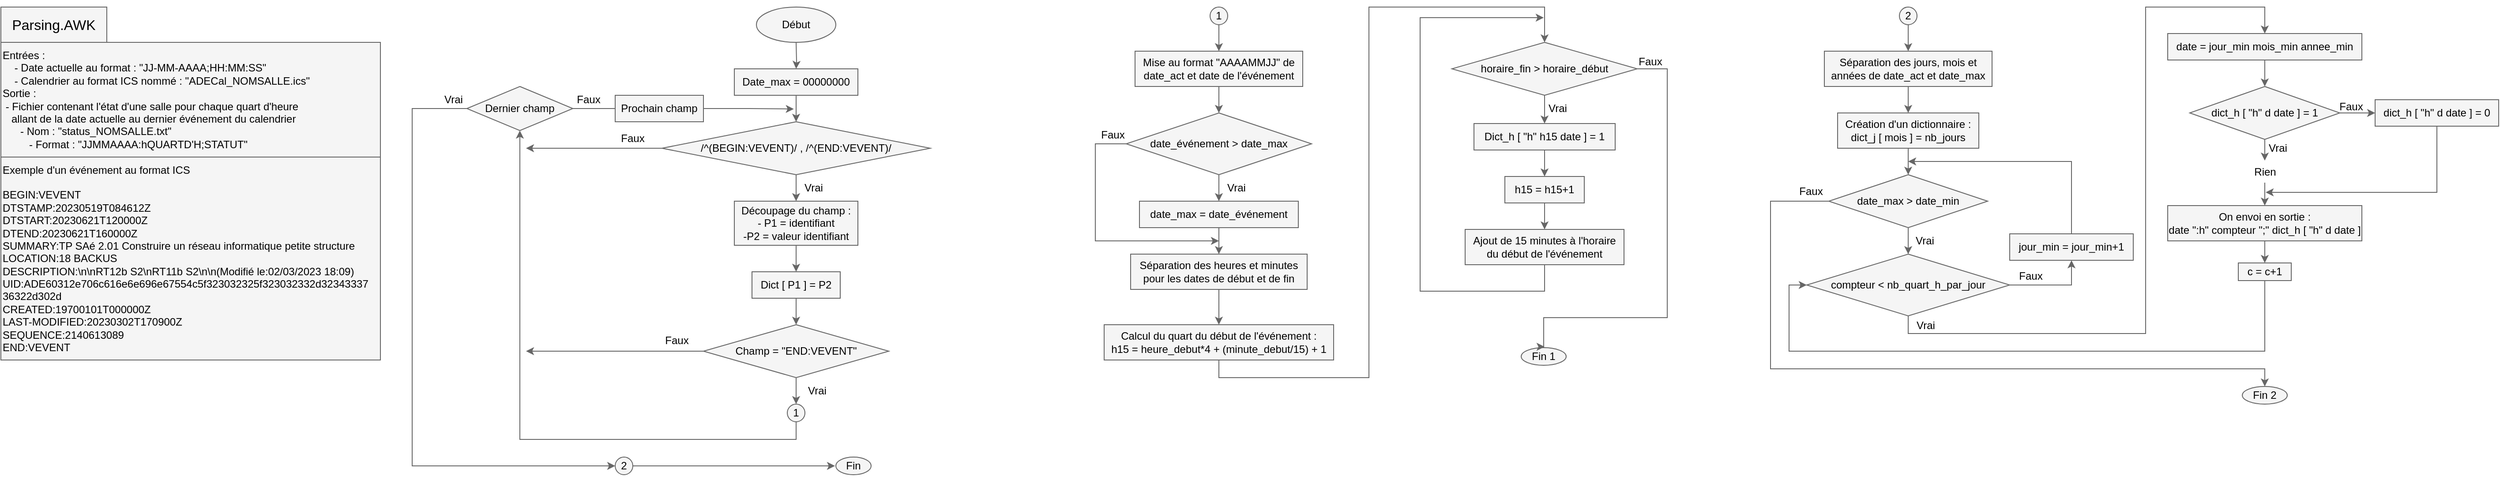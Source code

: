 <mxfile version="21.3.5" type="google">
  <diagram name="Page-1" id="NKjqXHm-9Ll7L9j3fdrg">
    <mxGraphModel grid="1" page="0" gridSize="10" guides="1" tooltips="1" connect="1" arrows="1" fold="1" pageScale="1" pageWidth="827" pageHeight="1169" math="0" shadow="0">
      <root>
        <mxCell id="0" />
        <mxCell id="1" parent="0" />
        <mxCell id="xphGI2C5yfOv31pawg05-82" style="edgeStyle=orthogonalEdgeStyle;rounded=0;orthogonalLoop=1;jettySize=auto;html=1;exitX=0.5;exitY=1;exitDx=0;exitDy=0;entryX=0.5;entryY=0;entryDx=0;entryDy=0;fillColor=#f5f5f5;strokeColor=#666666;fontColor=#000000;labelBackgroundColor=none;" edge="1" parent="1" source="xphGI2C5yfOv31pawg05-80" target="xphGI2C5yfOv31pawg05-81">
          <mxGeometry relative="1" as="geometry" />
        </mxCell>
        <mxCell id="xphGI2C5yfOv31pawg05-80" value="" style="ellipse;whiteSpace=wrap;html=1;aspect=fixed;fillColor=#f5f5f5;fontColor=#000000;strokeColor=#666666;labelBackgroundColor=none;" vertex="1" parent="1">
          <mxGeometry x="1031" y="-840" width="20" height="20" as="geometry" />
        </mxCell>
        <mxCell id="xphGI2C5yfOv31pawg05-77" value="" style="ellipse;whiteSpace=wrap;html=1;fillColor=#f5f5f5;fontColor=#000000;strokeColor=#666666;labelBackgroundColor=none;" vertex="1" parent="1">
          <mxGeometry x="602.5" y="-454" width="51" height="20" as="geometry" />
        </mxCell>
        <mxCell id="5yhCpSwtwFSlDX94UN1I-1" value="Parsing.AWK" style="rounded=0;whiteSpace=wrap;html=1;fontSize=16;fillColor=#f5f5f5;fontColor=#000000;strokeColor=#666666;labelBackgroundColor=none;" vertex="1" parent="1">
          <mxGeometry x="-1120" y="-840" width="120" height="40" as="geometry" />
        </mxCell>
        <mxCell id="xphGI2C5yfOv31pawg05-1" value="Entrées :&lt;br&gt;&lt;span style=&quot;&quot;&gt;&lt;span style=&quot;white-space: pre;&quot;&gt;&amp;nbsp;&amp;nbsp;&amp;nbsp;&amp;nbsp;&lt;/span&gt;&lt;/span&gt;- Date actuelle au format : &quot;JJ-MM-AAAA;HH:MM:SS&quot;&lt;br&gt;&lt;span style=&quot;&quot;&gt;&lt;span style=&quot;white-space: pre;&quot;&gt;&amp;nbsp;&amp;nbsp;&amp;nbsp;&amp;nbsp;&lt;/span&gt;&lt;/span&gt;- Calendrier au format ICS nommé : &quot;ADECal_NOMSALLE.ics&quot;&lt;br&gt;Sortie :&lt;br&gt;&lt;span style=&quot;white-space: pre;&quot;&gt; &lt;/span&gt;- Fichier contenant l&#39;état d&#39;une salle pour chaque quart d&#39;heure &lt;br&gt;&lt;span style=&quot;white-space: pre;&quot;&gt; &amp;nbsp;&lt;/span&gt;&amp;nbsp;allant de la date actuelle au dernier événement du calendrier&lt;br&gt;&lt;span style=&quot;&quot;&gt;&lt;span style=&quot;white-space: pre;&quot;&gt;&amp;nbsp;&amp;nbsp;&amp;nbsp;&amp;nbsp;&lt;span style=&quot;white-space: pre;&quot;&gt; &lt;span style=&quot;white-space: pre;&quot;&gt; &lt;/span&gt;&lt;/span&gt;- &lt;/span&gt;&lt;/span&gt;Nom : &quot;status_NOMSALLE.txt&quot;&lt;br&gt;&lt;span style=&quot;&quot;&gt;&lt;span style=&quot;white-space: pre;&quot;&gt;&amp;nbsp;&amp;nbsp;&amp;nbsp;&amp;nbsp;&lt;/span&gt;&lt;/span&gt;&lt;span style=&quot;&quot;&gt;&lt;span style=&quot;white-space: pre;&quot;&gt;&amp;nbsp;&amp;nbsp;&amp;nbsp;&amp;nbsp;&lt;span style=&quot;white-space: pre;&quot;&gt; &lt;/span&gt;&lt;/span&gt;&lt;/span&gt;-&amp;nbsp;Format : &quot;JJMMAAAA:hQUARTD&#39;H;STATUT&quot;" style="rounded=0;whiteSpace=wrap;html=1;align=left;fillColor=#f5f5f5;fontColor=#000000;strokeColor=#666666;labelBackgroundColor=none;" vertex="1" parent="1">
          <mxGeometry x="-1120" y="-800" width="430" height="130" as="geometry" />
        </mxCell>
        <mxCell id="xphGI2C5yfOv31pawg05-27" style="edgeStyle=orthogonalEdgeStyle;rounded=0;orthogonalLoop=1;jettySize=auto;html=1;exitX=0.5;exitY=1;exitDx=0;exitDy=0;fillColor=#f5f5f5;strokeColor=#666666;fontColor=#000000;labelBackgroundColor=none;" edge="1" parent="1" target="xphGI2C5yfOv31pawg05-4">
          <mxGeometry relative="1" as="geometry">
            <mxPoint x="-219" y="-800" as="sourcePoint" />
          </mxGeometry>
        </mxCell>
        <mxCell id="xphGI2C5yfOv31pawg05-2" value="Début" style="ellipse;whiteSpace=wrap;html=1;fillColor=#f5f5f5;fontColor=#000000;strokeColor=#666666;labelBackgroundColor=none;" vertex="1" parent="1">
          <mxGeometry x="-264" y="-840" width="90" height="40" as="geometry" />
        </mxCell>
        <mxCell id="xphGI2C5yfOv31pawg05-3" value="&lt;div&gt;Exemple d&#39;un événement au format ICS&lt;/div&gt;&lt;div&gt;&lt;br&gt;&lt;/div&gt;&lt;div&gt;BEGIN:VEVENT&lt;/div&gt;&lt;div&gt;DTSTAMP:20230519T084612Z&lt;/div&gt;&lt;div&gt;DTSTART:20230621T120000Z&lt;/div&gt;&lt;div&gt;DTEND:20230621T160000Z&lt;/div&gt;&lt;div&gt;SUMMARY:TP SAé 2.01 Construire un réseau informatique petite structure&lt;/div&gt;&lt;div&gt;LOCATION:18 BACKUS&lt;/div&gt;&lt;div&gt;DESCRIPTION:\n\nRT12b S2\nRT11b S2\n\n(Modifié le:02/03/2023 18:09)&lt;/div&gt;&lt;div&gt;UID:ADE60312e706c616e6e696e67554c5f323032325f323032332d32343337&lt;/div&gt;&lt;div&gt;36322d302d&lt;/div&gt;&lt;div&gt;CREATED:19700101T000000Z&lt;/div&gt;&lt;div&gt;LAST-MODIFIED:20230302T170900Z&lt;/div&gt;&lt;div&gt;SEQUENCE:2140613089&lt;/div&gt;&lt;div&gt;END:VEVENT&lt;/div&gt;" style="rounded=0;whiteSpace=wrap;html=1;align=left;fillColor=#f5f5f5;fontColor=#000000;strokeColor=#666666;labelBackgroundColor=none;" vertex="1" parent="1">
          <mxGeometry x="-1120" y="-670" width="430" height="230" as="geometry" />
        </mxCell>
        <mxCell id="xphGI2C5yfOv31pawg05-10" style="edgeStyle=orthogonalEdgeStyle;rounded=0;orthogonalLoop=1;jettySize=auto;html=1;exitX=0.5;exitY=1;exitDx=0;exitDy=0;entryX=0.5;entryY=0;entryDx=0;entryDy=0;fillColor=#f5f5f5;strokeColor=#666666;fontColor=#000000;labelBackgroundColor=none;" edge="1" parent="1" source="xphGI2C5yfOv31pawg05-4" target="xphGI2C5yfOv31pawg05-6">
          <mxGeometry relative="1" as="geometry" />
        </mxCell>
        <mxCell id="xphGI2C5yfOv31pawg05-4" value="Date_max = 00000000" style="rounded=0;whiteSpace=wrap;html=1;fillColor=#f5f5f5;fontColor=#000000;strokeColor=#666666;labelBackgroundColor=none;" vertex="1" parent="1">
          <mxGeometry x="-289" y="-770" width="140" height="30" as="geometry" />
        </mxCell>
        <mxCell id="xphGI2C5yfOv31pawg05-9" style="edgeStyle=orthogonalEdgeStyle;rounded=0;orthogonalLoop=1;jettySize=auto;html=1;exitX=0.5;exitY=1;exitDx=0;exitDy=0;entryX=0.5;entryY=0;entryDx=0;entryDy=0;fillColor=#f5f5f5;strokeColor=#666666;fontColor=#000000;labelBackgroundColor=none;" edge="1" parent="1" source="xphGI2C5yfOv31pawg05-6" target="xphGI2C5yfOv31pawg05-7">
          <mxGeometry relative="1" as="geometry" />
        </mxCell>
        <mxCell id="xphGI2C5yfOv31pawg05-17" style="edgeStyle=orthogonalEdgeStyle;rounded=0;orthogonalLoop=1;jettySize=auto;html=1;exitX=0;exitY=0.5;exitDx=0;exitDy=0;fillColor=#f5f5f5;strokeColor=#666666;fontColor=#000000;labelBackgroundColor=none;" edge="1" parent="1" source="xphGI2C5yfOv31pawg05-6">
          <mxGeometry relative="1" as="geometry">
            <mxPoint x="-525" y="-680" as="targetPoint" />
          </mxGeometry>
        </mxCell>
        <mxCell id="xphGI2C5yfOv31pawg05-6" value="/^(BEGIN:VEVENT)/ , /^(END:VEVENT)/" style="rhombus;whiteSpace=wrap;html=1;fillColor=#f5f5f5;fontColor=#000000;strokeColor=#666666;labelBackgroundColor=none;" vertex="1" parent="1">
          <mxGeometry x="-371" y="-710" width="304" height="60" as="geometry" />
        </mxCell>
        <mxCell id="xphGI2C5yfOv31pawg05-20" style="edgeStyle=orthogonalEdgeStyle;rounded=0;orthogonalLoop=1;jettySize=auto;html=1;exitX=0.5;exitY=1;exitDx=0;exitDy=0;entryX=0.5;entryY=0;entryDx=0;entryDy=0;fillColor=#f5f5f5;strokeColor=#666666;fontColor=#000000;labelBackgroundColor=none;" edge="1" parent="1" source="xphGI2C5yfOv31pawg05-7" target="xphGI2C5yfOv31pawg05-19">
          <mxGeometry relative="1" as="geometry" />
        </mxCell>
        <mxCell id="xphGI2C5yfOv31pawg05-7" value="Découpage du champ :&lt;br&gt;- P1 = identifiant&lt;br&gt;-P2 = valeur identifiant" style="rounded=0;whiteSpace=wrap;html=1;fillColor=#f5f5f5;fontColor=#000000;strokeColor=#666666;labelBackgroundColor=none;" vertex="1" parent="1">
          <mxGeometry x="-289" y="-620" width="140" height="50" as="geometry" />
        </mxCell>
        <mxCell id="xphGI2C5yfOv31pawg05-38" style="edgeStyle=orthogonalEdgeStyle;rounded=0;orthogonalLoop=1;jettySize=auto;html=1;exitX=0.5;exitY=1;exitDx=0;exitDy=0;entryX=0.5;entryY=0;entryDx=0;entryDy=0;fillColor=#f5f5f5;strokeColor=#666666;fontColor=#000000;labelBackgroundColor=none;" edge="1" parent="1" source="xphGI2C5yfOv31pawg05-8" target="xphGI2C5yfOv31pawg05-36">
          <mxGeometry relative="1" as="geometry" />
        </mxCell>
        <mxCell id="xphGI2C5yfOv31pawg05-44" style="edgeStyle=orthogonalEdgeStyle;rounded=0;orthogonalLoop=1;jettySize=auto;html=1;exitX=0;exitY=0.5;exitDx=0;exitDy=0;fillColor=#f5f5f5;strokeColor=#666666;fontColor=#000000;labelBackgroundColor=none;" edge="1" parent="1" source="xphGI2C5yfOv31pawg05-8">
          <mxGeometry relative="1" as="geometry">
            <mxPoint x="-525" y="-450" as="targetPoint" />
          </mxGeometry>
        </mxCell>
        <mxCell id="xphGI2C5yfOv31pawg05-8" value="Champ = &quot;END:VEVENT&quot;" style="rhombus;whiteSpace=wrap;html=1;fillColor=#f5f5f5;fontColor=#000000;strokeColor=#666666;labelBackgroundColor=none;" vertex="1" parent="1">
          <mxGeometry x="-324" y="-480" width="210" height="60" as="geometry" />
        </mxCell>
        <mxCell id="xphGI2C5yfOv31pawg05-13" style="edgeStyle=orthogonalEdgeStyle;rounded=0;orthogonalLoop=1;jettySize=auto;html=1;exitX=1;exitY=0.5;exitDx=0;exitDy=0;fillColor=#f5f5f5;strokeColor=#666666;fontColor=#000000;labelBackgroundColor=none;" edge="1" parent="1" source="xphGI2C5yfOv31pawg05-12">
          <mxGeometry relative="1" as="geometry">
            <mxPoint x="-221.647" y="-724.471" as="targetPoint" />
            <Array as="points">
              <mxPoint x="-273" y="-725" />
            </Array>
          </mxGeometry>
        </mxCell>
        <mxCell id="xphGI2C5yfOv31pawg05-12" value="Prochain champ" style="rounded=0;whiteSpace=wrap;html=1;fillColor=#f5f5f5;fontColor=#000000;strokeColor=#666666;labelBackgroundColor=none;" vertex="1" parent="1">
          <mxGeometry x="-424" y="-740" width="100" height="30" as="geometry" />
        </mxCell>
        <mxCell id="xphGI2C5yfOv31pawg05-21" style="edgeStyle=orthogonalEdgeStyle;rounded=0;orthogonalLoop=1;jettySize=auto;html=1;exitX=0.5;exitY=1;exitDx=0;exitDy=0;entryX=0.5;entryY=0;entryDx=0;entryDy=0;fillColor=#f5f5f5;strokeColor=#666666;fontColor=#000000;labelBackgroundColor=none;" edge="1" parent="1" source="xphGI2C5yfOv31pawg05-19" target="xphGI2C5yfOv31pawg05-8">
          <mxGeometry relative="1" as="geometry" />
        </mxCell>
        <mxCell id="xphGI2C5yfOv31pawg05-19" value="Dict [ P1 ] = P2" style="rounded=0;whiteSpace=wrap;html=1;fillColor=#f5f5f5;fontColor=#000000;strokeColor=#666666;labelBackgroundColor=none;" vertex="1" parent="1">
          <mxGeometry x="-269" y="-540" width="100" height="30" as="geometry" />
        </mxCell>
        <mxCell id="xphGI2C5yfOv31pawg05-23" value="Faux" style="text;html=1;align=center;verticalAlign=middle;whiteSpace=wrap;rounded=0;fillColor=none;fontColor=#000000;strokeColor=none;labelBackgroundColor=none;" vertex="1" parent="1">
          <mxGeometry x="-384" y="-477" width="60" height="30" as="geometry" />
        </mxCell>
        <mxCell id="xphGI2C5yfOv31pawg05-24" value="Faux" style="text;html=1;align=center;verticalAlign=middle;whiteSpace=wrap;rounded=0;fillColor=none;fontColor=#000000;strokeColor=none;labelBackgroundColor=none;" vertex="1" parent="1">
          <mxGeometry x="-434" y="-706" width="60" height="30" as="geometry" />
        </mxCell>
        <mxCell id="xphGI2C5yfOv31pawg05-25" value="Vrai" style="text;html=1;align=center;verticalAlign=middle;whiteSpace=wrap;rounded=0;fillColor=none;fontColor=#000000;strokeColor=none;labelBackgroundColor=none;" vertex="1" parent="1">
          <mxGeometry x="-229" y="-650" width="60" height="30" as="geometry" />
        </mxCell>
        <mxCell id="xphGI2C5yfOv31pawg05-26" value="Vrai" style="text;html=1;align=center;verticalAlign=middle;whiteSpace=wrap;rounded=0;fillColor=none;fontColor=#000000;strokeColor=none;labelBackgroundColor=none;" vertex="1" parent="1">
          <mxGeometry x="-225" y="-420" width="60" height="30" as="geometry" />
        </mxCell>
        <mxCell id="xphGI2C5yfOv31pawg05-32" style="edgeStyle=orthogonalEdgeStyle;rounded=0;orthogonalLoop=1;jettySize=auto;html=1;exitX=0;exitY=0.5;exitDx=0;exitDy=0;entryX=0;entryY=0.5;entryDx=0;entryDy=0;fillColor=#f5f5f5;strokeColor=#666666;fontColor=#000000;labelBackgroundColor=none;" edge="1" parent="1" source="xphGI2C5yfOv31pawg05-28" target="xphGI2C5yfOv31pawg05-34">
          <mxGeometry relative="1" as="geometry">
            <mxPoint x="-494" y="-330" as="targetPoint" />
            <Array as="points">
              <mxPoint x="-654" y="-725" />
              <mxPoint x="-654" y="-320" />
            </Array>
          </mxGeometry>
        </mxCell>
        <mxCell id="xphGI2C5yfOv31pawg05-28" value="Dernier champ" style="rhombus;whiteSpace=wrap;html=1;fillColor=#f5f5f5;fontColor=#000000;strokeColor=#666666;labelBackgroundColor=none;" vertex="1" parent="1">
          <mxGeometry x="-592" y="-750" width="120" height="50" as="geometry" />
        </mxCell>
        <mxCell id="xphGI2C5yfOv31pawg05-30" value="" style="endArrow=none;html=1;rounded=0;entryX=0;entryY=0.5;entryDx=0;entryDy=0;exitX=1;exitY=0.5;exitDx=0;exitDy=0;fillColor=#f5f5f5;strokeColor=#666666;fontColor=#000000;labelBackgroundColor=none;" edge="1" parent="1" source="xphGI2C5yfOv31pawg05-28" target="xphGI2C5yfOv31pawg05-12">
          <mxGeometry width="50" height="50" relative="1" as="geometry">
            <mxPoint x="-484" y="-550" as="sourcePoint" />
            <mxPoint x="-434" y="-600" as="targetPoint" />
          </mxGeometry>
        </mxCell>
        <mxCell id="xphGI2C5yfOv31pawg05-31" value="Vrai" style="text;html=1;align=center;verticalAlign=middle;whiteSpace=wrap;rounded=0;fillColor=none;fontColor=#000000;strokeColor=none;labelBackgroundColor=none;" vertex="1" parent="1">
          <mxGeometry x="-637" y="-750" width="60" height="30" as="geometry" />
        </mxCell>
        <mxCell id="xphGI2C5yfOv31pawg05-33" value="Faux" style="text;html=1;align=center;verticalAlign=middle;whiteSpace=wrap;rounded=0;fillColor=none;fontColor=#000000;strokeColor=none;labelBackgroundColor=none;" vertex="1" parent="1">
          <mxGeometry x="-484" y="-750" width="60" height="30" as="geometry" />
        </mxCell>
        <mxCell id="xphGI2C5yfOv31pawg05-115" style="edgeStyle=orthogonalEdgeStyle;rounded=0;orthogonalLoop=1;jettySize=auto;html=1;exitX=1;exitY=0.5;exitDx=0;exitDy=0;fillColor=#f5f5f5;strokeColor=#666666;fontColor=#000000;labelBackgroundColor=none;" edge="1" parent="1" source="xphGI2C5yfOv31pawg05-34">
          <mxGeometry relative="1" as="geometry">
            <mxPoint x="-175" y="-319.977" as="targetPoint" />
          </mxGeometry>
        </mxCell>
        <mxCell id="xphGI2C5yfOv31pawg05-34" value="" style="ellipse;whiteSpace=wrap;html=1;aspect=fixed;fillColor=#f5f5f5;fontColor=#000000;strokeColor=#666666;labelBackgroundColor=none;" vertex="1" parent="1">
          <mxGeometry x="-424" y="-330" width="20" height="20" as="geometry" />
        </mxCell>
        <mxCell id="xphGI2C5yfOv31pawg05-50" style="edgeStyle=orthogonalEdgeStyle;rounded=0;orthogonalLoop=1;jettySize=auto;html=1;exitX=0.5;exitY=1;exitDx=0;exitDy=0;entryX=0.5;entryY=0;entryDx=0;entryDy=0;fillColor=#f5f5f5;strokeColor=#666666;fontColor=#000000;labelBackgroundColor=none;" edge="1" parent="1" source="xphGI2C5yfOv31pawg05-35" target="xphGI2C5yfOv31pawg05-48">
          <mxGeometry relative="1" as="geometry" />
        </mxCell>
        <mxCell id="xphGI2C5yfOv31pawg05-35" value="Mise au format &quot;AAAAMMJJ&quot; de date_act et date de l&#39;événement" style="rounded=0;whiteSpace=wrap;html=1;fillColor=#f5f5f5;fontColor=#000000;strokeColor=#666666;labelBackgroundColor=none;" vertex="1" parent="1">
          <mxGeometry x="165" y="-790" width="190" height="40" as="geometry" />
        </mxCell>
        <mxCell id="xphGI2C5yfOv31pawg05-36" value="" style="ellipse;whiteSpace=wrap;html=1;aspect=fixed;fillColor=#f5f5f5;fontColor=#000000;strokeColor=#666666;labelBackgroundColor=none;" vertex="1" parent="1">
          <mxGeometry x="-229" y="-390" width="20" height="20" as="geometry" />
        </mxCell>
        <mxCell id="xphGI2C5yfOv31pawg05-43" style="edgeStyle=orthogonalEdgeStyle;rounded=0;orthogonalLoop=1;jettySize=auto;html=1;entryX=0.5;entryY=1;entryDx=0;entryDy=0;exitX=0.5;exitY=1;exitDx=0;exitDy=0;fillColor=#f5f5f5;strokeColor=#666666;fontColor=#000000;labelBackgroundColor=none;" edge="1" parent="1" source="xphGI2C5yfOv31pawg05-36" target="xphGI2C5yfOv31pawg05-28">
          <mxGeometry relative="1" as="geometry">
            <mxPoint x="-215" y="-360" as="sourcePoint" />
          </mxGeometry>
        </mxCell>
        <mxCell id="xphGI2C5yfOv31pawg05-40" value="1" style="text;html=1;strokeColor=none;fillColor=none;align=center;verticalAlign=middle;whiteSpace=wrap;rounded=0;fontColor=#000000;labelBackgroundColor=none;" vertex="1" parent="1">
          <mxGeometry x="-249" y="-395" width="60" height="30" as="geometry" />
        </mxCell>
        <mxCell id="xphGI2C5yfOv31pawg05-41" value="2" style="text;html=1;strokeColor=none;fillColor=none;align=center;verticalAlign=middle;whiteSpace=wrap;rounded=0;fontColor=#000000;labelBackgroundColor=none;" vertex="1" parent="1">
          <mxGeometry x="-444" y="-335" width="60" height="30" as="geometry" />
        </mxCell>
        <mxCell id="xphGI2C5yfOv31pawg05-46" style="edgeStyle=orthogonalEdgeStyle;rounded=0;orthogonalLoop=1;jettySize=auto;html=1;exitX=0.5;exitY=1;exitDx=0;exitDy=0;entryX=0.5;entryY=0;entryDx=0;entryDy=0;fillColor=#f5f5f5;strokeColor=#666666;fontColor=#000000;labelBackgroundColor=none;" edge="1" parent="1" source="xphGI2C5yfOv31pawg05-45" target="xphGI2C5yfOv31pawg05-35">
          <mxGeometry relative="1" as="geometry" />
        </mxCell>
        <mxCell id="xphGI2C5yfOv31pawg05-45" value="" style="ellipse;whiteSpace=wrap;html=1;aspect=fixed;fillColor=#f5f5f5;fontColor=#000000;strokeColor=#666666;labelBackgroundColor=none;" vertex="1" parent="1">
          <mxGeometry x="250" y="-840" width="20" height="20" as="geometry" />
        </mxCell>
        <mxCell id="xphGI2C5yfOv31pawg05-47" value="1" style="text;html=1;strokeColor=none;fillColor=none;align=center;verticalAlign=middle;whiteSpace=wrap;rounded=0;fontColor=#000000;labelBackgroundColor=none;" vertex="1" parent="1">
          <mxGeometry x="230" y="-845" width="60" height="30" as="geometry" />
        </mxCell>
        <mxCell id="xphGI2C5yfOv31pawg05-51" style="edgeStyle=orthogonalEdgeStyle;rounded=0;orthogonalLoop=1;jettySize=auto;html=1;exitX=0.5;exitY=1;exitDx=0;exitDy=0;fillColor=#f5f5f5;strokeColor=#666666;fontColor=#000000;labelBackgroundColor=none;" edge="1" parent="1" source="xphGI2C5yfOv31pawg05-48" target="xphGI2C5yfOv31pawg05-49">
          <mxGeometry relative="1" as="geometry" />
        </mxCell>
        <mxCell id="xphGI2C5yfOv31pawg05-52" style="edgeStyle=orthogonalEdgeStyle;rounded=0;orthogonalLoop=1;jettySize=auto;html=1;exitX=0;exitY=0.5;exitDx=0;exitDy=0;fillColor=#f5f5f5;strokeColor=#666666;fontColor=#000000;labelBackgroundColor=none;" edge="1" parent="1" source="xphGI2C5yfOv31pawg05-48">
          <mxGeometry relative="1" as="geometry">
            <mxPoint x="260" y="-575" as="targetPoint" />
            <mxPoint x="90" y="-640" as="sourcePoint" />
            <Array as="points">
              <mxPoint x="120" y="-685" />
              <mxPoint x="120" y="-575" />
            </Array>
          </mxGeometry>
        </mxCell>
        <mxCell id="xphGI2C5yfOv31pawg05-48" value="date_événement &amp;gt; date_max" style="rhombus;whiteSpace=wrap;html=1;fillColor=#f5f5f5;fontColor=#000000;strokeColor=#666666;labelBackgroundColor=none;" vertex="1" parent="1">
          <mxGeometry x="155" y="-720" width="210" height="70" as="geometry" />
        </mxCell>
        <mxCell id="xphGI2C5yfOv31pawg05-56" style="edgeStyle=orthogonalEdgeStyle;rounded=0;orthogonalLoop=1;jettySize=auto;html=1;exitX=0.5;exitY=1;exitDx=0;exitDy=0;entryX=0.5;entryY=0;entryDx=0;entryDy=0;fillColor=#f5f5f5;strokeColor=#666666;fontColor=#000000;labelBackgroundColor=none;" edge="1" parent="1" source="xphGI2C5yfOv31pawg05-49" target="xphGI2C5yfOv31pawg05-55">
          <mxGeometry relative="1" as="geometry" />
        </mxCell>
        <mxCell id="xphGI2C5yfOv31pawg05-49" value="date_max = date_événement" style="rounded=0;whiteSpace=wrap;html=1;fillColor=#f5f5f5;fontColor=#000000;strokeColor=#666666;labelBackgroundColor=none;" vertex="1" parent="1">
          <mxGeometry x="170" y="-620" width="180" height="30" as="geometry" />
        </mxCell>
        <mxCell id="xphGI2C5yfOv31pawg05-53" value="Vrai" style="text;html=1;align=center;verticalAlign=middle;whiteSpace=wrap;rounded=0;fillColor=none;fontColor=#000000;strokeColor=none;labelBackgroundColor=none;" vertex="1" parent="1">
          <mxGeometry x="250" y="-650" width="60" height="30" as="geometry" />
        </mxCell>
        <mxCell id="xphGI2C5yfOv31pawg05-54" value="Faux" style="text;html=1;align=center;verticalAlign=middle;whiteSpace=wrap;rounded=0;fillColor=none;fontColor=#000000;strokeColor=none;labelBackgroundColor=none;" vertex="1" parent="1">
          <mxGeometry x="110" y="-710" width="60" height="30" as="geometry" />
        </mxCell>
        <mxCell id="xphGI2C5yfOv31pawg05-62" style="edgeStyle=orthogonalEdgeStyle;rounded=0;orthogonalLoop=1;jettySize=auto;html=1;exitX=0.5;exitY=1;exitDx=0;exitDy=0;entryX=0.5;entryY=0;entryDx=0;entryDy=0;fillColor=#f5f5f5;strokeColor=#666666;fontColor=#000000;labelBackgroundColor=none;" edge="1" parent="1" source="xphGI2C5yfOv31pawg05-55" target="xphGI2C5yfOv31pawg05-60">
          <mxGeometry relative="1" as="geometry" />
        </mxCell>
        <mxCell id="xphGI2C5yfOv31pawg05-55" value="Séparation des heures et minutes pour les dates de début et de fin" style="rounded=0;whiteSpace=wrap;html=1;fillColor=#f5f5f5;fontColor=#000000;strokeColor=#666666;labelBackgroundColor=none;" vertex="1" parent="1">
          <mxGeometry x="160" y="-560" width="200" height="40" as="geometry" />
        </mxCell>
        <mxCell id="xphGI2C5yfOv31pawg05-61" style="edgeStyle=orthogonalEdgeStyle;rounded=0;orthogonalLoop=1;jettySize=auto;html=1;exitX=0.5;exitY=1;exitDx=0;exitDy=0;fillColor=#f5f5f5;strokeColor=#666666;fontColor=#000000;labelBackgroundColor=none;" edge="1" parent="1" source="xphGI2C5yfOv31pawg05-57" target="xphGI2C5yfOv31pawg05-59">
          <mxGeometry relative="1" as="geometry" />
        </mxCell>
        <mxCell id="xphGI2C5yfOv31pawg05-74" style="edgeStyle=orthogonalEdgeStyle;rounded=0;orthogonalLoop=1;jettySize=auto;html=1;exitX=1;exitY=0.5;exitDx=0;exitDy=0;entryX=0.5;entryY=0;entryDx=0;entryDy=0;fillColor=#f5f5f5;strokeColor=#666666;fontColor=#000000;labelBackgroundColor=none;" edge="1" parent="1" source="xphGI2C5yfOv31pawg05-57">
          <mxGeometry relative="1" as="geometry">
            <mxPoint x="629" y="-455" as="targetPoint" />
            <Array as="points">
              <mxPoint x="768" y="-770" />
              <mxPoint x="768" y="-488" />
              <mxPoint x="628" y="-488" />
              <mxPoint x="628" y="-455" />
            </Array>
          </mxGeometry>
        </mxCell>
        <mxCell id="xphGI2C5yfOv31pawg05-57" value="horaire_fin &amp;gt; horaire_début" style="rhombus;whiteSpace=wrap;html=1;fillColor=#f5f5f5;fontColor=#000000;strokeColor=#666666;labelBackgroundColor=none;" vertex="1" parent="1">
          <mxGeometry x="524" y="-800" width="210" height="60" as="geometry" />
        </mxCell>
        <mxCell id="xphGI2C5yfOv31pawg05-65" style="edgeStyle=orthogonalEdgeStyle;rounded=0;orthogonalLoop=1;jettySize=auto;html=1;exitX=0.5;exitY=1;exitDx=0;exitDy=0;entryX=0.5;entryY=0;entryDx=0;entryDy=0;fillColor=#f5f5f5;strokeColor=#666666;fontColor=#000000;labelBackgroundColor=none;" edge="1" parent="1" source="xphGI2C5yfOv31pawg05-59" target="xphGI2C5yfOv31pawg05-64">
          <mxGeometry relative="1" as="geometry" />
        </mxCell>
        <mxCell id="xphGI2C5yfOv31pawg05-59" value="Dict_h [ &quot;h&quot; h15 date ] = 1" style="rounded=0;whiteSpace=wrap;html=1;fillColor=#f5f5f5;fontColor=#000000;strokeColor=#666666;labelBackgroundColor=none;" vertex="1" parent="1">
          <mxGeometry x="549" y="-708" width="160" height="30" as="geometry" />
        </mxCell>
        <mxCell id="xphGI2C5yfOv31pawg05-63" style="edgeStyle=orthogonalEdgeStyle;rounded=0;orthogonalLoop=1;jettySize=auto;html=1;exitX=0.5;exitY=1;exitDx=0;exitDy=0;entryX=0.5;entryY=0;entryDx=0;entryDy=0;fillColor=#f5f5f5;strokeColor=#666666;fontColor=#000000;labelBackgroundColor=none;" edge="1" parent="1" source="xphGI2C5yfOv31pawg05-60" target="xphGI2C5yfOv31pawg05-57">
          <mxGeometry relative="1" as="geometry">
            <mxPoint x="520" y="-900" as="targetPoint" />
            <Array as="points">
              <mxPoint x="260" y="-420" />
              <mxPoint x="430" y="-420" />
              <mxPoint x="430" y="-840" />
              <mxPoint x="629" y="-840" />
            </Array>
          </mxGeometry>
        </mxCell>
        <mxCell id="xphGI2C5yfOv31pawg05-60" value="Calcul du quart du début de l&#39;événement :&lt;br&gt;h15 = heure_debut*4 + (minute_debut/15) + 1" style="rounded=0;whiteSpace=wrap;html=1;fillColor=#f5f5f5;fontColor=#000000;strokeColor=#666666;labelBackgroundColor=none;" vertex="1" parent="1">
          <mxGeometry x="130" y="-480" width="260" height="40" as="geometry" />
        </mxCell>
        <mxCell id="xphGI2C5yfOv31pawg05-68" style="edgeStyle=orthogonalEdgeStyle;rounded=0;orthogonalLoop=1;jettySize=auto;html=1;exitX=0.5;exitY=1;exitDx=0;exitDy=0;entryX=0.5;entryY=0;entryDx=0;entryDy=0;fillColor=#f5f5f5;strokeColor=#666666;fontColor=#000000;labelBackgroundColor=none;" edge="1" parent="1" source="xphGI2C5yfOv31pawg05-64" target="xphGI2C5yfOv31pawg05-67">
          <mxGeometry relative="1" as="geometry" />
        </mxCell>
        <mxCell id="xphGI2C5yfOv31pawg05-64" value="h15 = h15+1" style="rounded=0;whiteSpace=wrap;html=1;fillColor=#f5f5f5;fontColor=#000000;strokeColor=#666666;labelBackgroundColor=none;" vertex="1" parent="1">
          <mxGeometry x="584" y="-648" width="90" height="30" as="geometry" />
        </mxCell>
        <mxCell id="xphGI2C5yfOv31pawg05-66" value="Vrai" style="text;html=1;align=center;verticalAlign=middle;whiteSpace=wrap;rounded=0;fillColor=none;fontColor=#000000;strokeColor=none;labelBackgroundColor=none;" vertex="1" parent="1">
          <mxGeometry x="614" y="-740" width="60" height="30" as="geometry" />
        </mxCell>
        <mxCell id="xphGI2C5yfOv31pawg05-67" value="Ajout de 15 minutes à l&#39;horaire du début de l&#39;événement" style="rounded=0;whiteSpace=wrap;html=1;fillColor=#f5f5f5;fontColor=#000000;strokeColor=#666666;labelBackgroundColor=none;" vertex="1" parent="1">
          <mxGeometry x="539" y="-588" width="180" height="40" as="geometry" />
        </mxCell>
        <mxCell id="xphGI2C5yfOv31pawg05-70" value="Faux" style="text;html=1;align=center;verticalAlign=middle;whiteSpace=wrap;rounded=0;fillColor=none;fontColor=#000000;strokeColor=none;labelBackgroundColor=none;" vertex="1" parent="1">
          <mxGeometry x="719" y="-793" width="60" height="30" as="geometry" />
        </mxCell>
        <mxCell id="xphGI2C5yfOv31pawg05-72" style="edgeStyle=orthogonalEdgeStyle;rounded=0;orthogonalLoop=1;jettySize=auto;html=1;exitX=0.5;exitY=1;exitDx=0;exitDy=0;fillColor=#f5f5f5;strokeColor=#666666;fontColor=#000000;labelBackgroundColor=none;" edge="1" parent="1" source="xphGI2C5yfOv31pawg05-67">
          <mxGeometry relative="1" as="geometry">
            <mxPoint x="592.58" y="-538" as="sourcePoint" />
            <mxPoint x="628" y="-828" as="targetPoint" />
            <Array as="points">
              <mxPoint x="629" y="-518" />
              <mxPoint x="488" y="-518" />
            </Array>
          </mxGeometry>
        </mxCell>
        <mxCell id="xphGI2C5yfOv31pawg05-75" value="Fin 1" style="text;html=1;strokeColor=none;fillColor=none;align=center;verticalAlign=middle;whiteSpace=wrap;rounded=0;fontColor=#000000;labelBackgroundColor=none;" vertex="1" parent="1">
          <mxGeometry x="598" y="-459" width="60" height="30" as="geometry" />
        </mxCell>
        <mxCell id="xphGI2C5yfOv31pawg05-78" value="2" style="text;html=1;strokeColor=none;fillColor=none;align=center;verticalAlign=middle;whiteSpace=wrap;rounded=0;fontColor=#000000;labelBackgroundColor=none;" vertex="1" parent="1">
          <mxGeometry x="1011" y="-845" width="60" height="30" as="geometry" />
        </mxCell>
        <mxCell id="xphGI2C5yfOv31pawg05-84" style="edgeStyle=orthogonalEdgeStyle;rounded=0;orthogonalLoop=1;jettySize=auto;html=1;exitX=0.5;exitY=1;exitDx=0;exitDy=0;entryX=0.5;entryY=0;entryDx=0;entryDy=0;fillColor=#f5f5f5;strokeColor=#666666;fontColor=#000000;labelBackgroundColor=none;" edge="1" parent="1" source="xphGI2C5yfOv31pawg05-81" target="xphGI2C5yfOv31pawg05-83">
          <mxGeometry relative="1" as="geometry" />
        </mxCell>
        <mxCell id="xphGI2C5yfOv31pawg05-81" value="Séparation des jours, mois et années de date_act et date_max" style="rounded=0;whiteSpace=wrap;html=1;fillColor=#f5f5f5;fontColor=#000000;strokeColor=#666666;labelBackgroundColor=none;" vertex="1" parent="1">
          <mxGeometry x="946" y="-790" width="190" height="40" as="geometry" />
        </mxCell>
        <mxCell id="xphGI2C5yfOv31pawg05-86" style="edgeStyle=orthogonalEdgeStyle;rounded=0;orthogonalLoop=1;jettySize=auto;html=1;exitX=0.5;exitY=1;exitDx=0;exitDy=0;fillColor=#f5f5f5;strokeColor=#666666;fontColor=#000000;labelBackgroundColor=none;" edge="1" parent="1" source="xphGI2C5yfOv31pawg05-83" target="xphGI2C5yfOv31pawg05-85">
          <mxGeometry relative="1" as="geometry" />
        </mxCell>
        <mxCell id="xphGI2C5yfOv31pawg05-83" value="Création d&#39;un dictionnaire :&lt;br&gt;dict_j [ mois ] = nb_jours" style="rounded=0;whiteSpace=wrap;html=1;fillColor=#f5f5f5;fontColor=#000000;strokeColor=#666666;labelBackgroundColor=none;" vertex="1" parent="1">
          <mxGeometry x="961" y="-720" width="160" height="40" as="geometry" />
        </mxCell>
        <mxCell id="xphGI2C5yfOv31pawg05-88" style="edgeStyle=orthogonalEdgeStyle;rounded=0;orthogonalLoop=1;jettySize=auto;html=1;exitX=0.5;exitY=1;exitDx=0;exitDy=0;fillColor=#f5f5f5;strokeColor=#666666;fontColor=#000000;labelBackgroundColor=none;" edge="1" parent="1" source="xphGI2C5yfOv31pawg05-85" target="xphGI2C5yfOv31pawg05-87">
          <mxGeometry relative="1" as="geometry" />
        </mxCell>
        <mxCell id="xphGI2C5yfOv31pawg05-106" style="edgeStyle=orthogonalEdgeStyle;rounded=0;orthogonalLoop=1;jettySize=auto;html=1;exitX=0;exitY=0.5;exitDx=0;exitDy=0;fillColor=#f5f5f5;strokeColor=#666666;fontColor=#000000;labelBackgroundColor=none;" edge="1" parent="1">
          <mxGeometry relative="1" as="geometry">
            <mxPoint x="1445" y="-410" as="targetPoint" />
            <mxPoint x="956" y="-620" as="sourcePoint" />
            <Array as="points">
              <mxPoint x="885" y="-620" />
              <mxPoint x="885" y="-430" />
              <mxPoint x="1445" y="-430" />
            </Array>
          </mxGeometry>
        </mxCell>
        <mxCell id="xphGI2C5yfOv31pawg05-85" value="date_max &amp;gt; date_min" style="rhombus;whiteSpace=wrap;html=1;fillColor=#f5f5f5;fontColor=#000000;strokeColor=#666666;labelBackgroundColor=none;" vertex="1" parent="1">
          <mxGeometry x="951" y="-650" width="180" height="60" as="geometry" />
        </mxCell>
        <mxCell id="xphGI2C5yfOv31pawg05-89" style="edgeStyle=orthogonalEdgeStyle;rounded=0;orthogonalLoop=1;jettySize=auto;html=1;exitX=0.5;exitY=1;exitDx=0;exitDy=0;entryX=0.5;entryY=0;entryDx=0;entryDy=0;fillColor=#f5f5f5;strokeColor=#666666;fontColor=#000000;labelBackgroundColor=none;" edge="1" parent="1" source="xphGI2C5yfOv31pawg05-87" target="xphGI2C5yfOv31pawg05-110">
          <mxGeometry relative="1" as="geometry">
            <mxPoint x="1440" y="-810" as="targetPoint" />
            <Array as="points">
              <mxPoint x="1041" y="-470" />
              <mxPoint x="1310" y="-470" />
              <mxPoint x="1310" y="-840" />
              <mxPoint x="1445" y="-840" />
            </Array>
          </mxGeometry>
        </mxCell>
        <mxCell id="xphGI2C5yfOv31pawg05-90" style="edgeStyle=orthogonalEdgeStyle;rounded=0;orthogonalLoop=1;jettySize=auto;html=1;exitX=0.5;exitY=0;exitDx=0;exitDy=0;fillColor=#f5f5f5;strokeColor=#666666;fontColor=#000000;labelBackgroundColor=none;" edge="1" parent="1" source="xphGI2C5yfOv31pawg05-91">
          <mxGeometry relative="1" as="geometry">
            <mxPoint x="1041" y="-665" as="targetPoint" />
            <mxPoint x="1160" y="-520" as="sourcePoint" />
            <Array as="points">
              <mxPoint x="1226" y="-665" />
            </Array>
          </mxGeometry>
        </mxCell>
        <mxCell id="xphGI2C5yfOv31pawg05-92" style="edgeStyle=orthogonalEdgeStyle;rounded=0;orthogonalLoop=1;jettySize=auto;html=1;exitX=1;exitY=0.5;exitDx=0;exitDy=0;entryX=0.5;entryY=1;entryDx=0;entryDy=0;fillColor=#f5f5f5;strokeColor=#666666;fontColor=#000000;labelBackgroundColor=none;" edge="1" parent="1" source="xphGI2C5yfOv31pawg05-87" target="xphGI2C5yfOv31pawg05-91">
          <mxGeometry relative="1" as="geometry" />
        </mxCell>
        <mxCell id="xphGI2C5yfOv31pawg05-87" value="compteur &amp;lt; nb_quart_h_par_jour" style="rhombus;whiteSpace=wrap;html=1;fillColor=#f5f5f5;fontColor=#000000;strokeColor=#666666;labelBackgroundColor=none;" vertex="1" parent="1">
          <mxGeometry x="926" y="-560" width="230" height="70" as="geometry" />
        </mxCell>
        <mxCell id="xphGI2C5yfOv31pawg05-91" value="jour_min = jour_min+1" style="rounded=0;whiteSpace=wrap;html=1;fillColor=#f5f5f5;fontColor=#000000;strokeColor=#666666;labelBackgroundColor=none;" vertex="1" parent="1">
          <mxGeometry x="1156" y="-583" width="140" height="30" as="geometry" />
        </mxCell>
        <mxCell id="xphGI2C5yfOv31pawg05-93" value="Faux" style="text;html=1;align=center;verticalAlign=middle;whiteSpace=wrap;rounded=0;fillColor=none;fontColor=#000000;strokeColor=none;labelBackgroundColor=none;" vertex="1" parent="1">
          <mxGeometry x="1150" y="-550" width="60" height="30" as="geometry" />
        </mxCell>
        <mxCell id="xphGI2C5yfOv31pawg05-94" value="Vrai" style="text;html=1;strokeColor=none;fillColor=none;align=center;verticalAlign=middle;whiteSpace=wrap;rounded=0;fontColor=#000000;labelBackgroundColor=none;" vertex="1" parent="1">
          <mxGeometry x="1031" y="-494" width="60" height="30" as="geometry" />
        </mxCell>
        <mxCell id="xphGI2C5yfOv31pawg05-102" style="edgeStyle=orthogonalEdgeStyle;rounded=0;orthogonalLoop=1;jettySize=auto;html=1;exitX=0.5;exitY=1;exitDx=0;exitDy=0;entryX=0.5;entryY=0;entryDx=0;entryDy=0;fillColor=#f5f5f5;strokeColor=#666666;fontColor=#000000;labelBackgroundColor=none;" edge="1" parent="1" source="xphGI2C5yfOv31pawg05-95">
          <mxGeometry relative="1" as="geometry">
            <mxPoint x="1445" y="-615" as="targetPoint" />
          </mxGeometry>
        </mxCell>
        <mxCell id="xphGI2C5yfOv31pawg05-95" value="Rien" style="rounded=0;whiteSpace=wrap;html=1;fillColor=none;fontColor=#000000;strokeColor=none;labelBackgroundColor=none;" vertex="1" parent="1">
          <mxGeometry x="1422.5" y="-666" width="45" height="25" as="geometry" />
        </mxCell>
        <mxCell id="xphGI2C5yfOv31pawg05-97" style="edgeStyle=orthogonalEdgeStyle;rounded=0;orthogonalLoop=1;jettySize=auto;html=1;exitX=0.5;exitY=1;exitDx=0;exitDy=0;entryX=0.5;entryY=0;entryDx=0;entryDy=0;fillColor=#f5f5f5;strokeColor=#666666;fontColor=#000000;labelBackgroundColor=none;" edge="1" parent="1" source="xphGI2C5yfOv31pawg05-96" target="xphGI2C5yfOv31pawg05-95">
          <mxGeometry relative="1" as="geometry" />
        </mxCell>
        <mxCell id="xphGI2C5yfOv31pawg05-99" style="edgeStyle=orthogonalEdgeStyle;rounded=0;orthogonalLoop=1;jettySize=auto;html=1;exitX=1;exitY=0.5;exitDx=0;exitDy=0;entryX=0;entryY=0.5;entryDx=0;entryDy=0;fillColor=#f5f5f5;strokeColor=#666666;fontColor=#000000;labelBackgroundColor=none;" edge="1" parent="1" source="xphGI2C5yfOv31pawg05-96" target="xphGI2C5yfOv31pawg05-98">
          <mxGeometry relative="1" as="geometry">
            <mxPoint x="1560" y="-720" as="targetPoint" />
            <Array as="points">
              <mxPoint x="1550" y="-720" />
              <mxPoint x="1550" y="-720" />
            </Array>
          </mxGeometry>
        </mxCell>
        <mxCell id="xphGI2C5yfOv31pawg05-96" value="dict_h [ &quot;h&quot; d date ] = 1" style="rhombus;whiteSpace=wrap;html=1;fillColor=#f5f5f5;fontColor=#000000;strokeColor=#666666;labelBackgroundColor=none;" vertex="1" parent="1">
          <mxGeometry x="1360" y="-750" width="170" height="60" as="geometry" />
        </mxCell>
        <mxCell id="xphGI2C5yfOv31pawg05-103" style="edgeStyle=orthogonalEdgeStyle;rounded=0;orthogonalLoop=1;jettySize=auto;html=1;exitX=0.5;exitY=1;exitDx=0;exitDy=0;fillColor=#f5f5f5;strokeColor=#666666;fontColor=#000000;labelBackgroundColor=none;" edge="1" parent="1" source="xphGI2C5yfOv31pawg05-98">
          <mxGeometry relative="1" as="geometry">
            <mxPoint x="1446" y="-630" as="targetPoint" />
            <mxPoint x="1630" y="-705" as="sourcePoint" />
            <Array as="points">
              <mxPoint x="1640" y="-630" />
            </Array>
          </mxGeometry>
        </mxCell>
        <mxCell id="xphGI2C5yfOv31pawg05-98" value="dict_h [ &quot;h&quot; d date ] = 0" style="rounded=0;whiteSpace=wrap;html=1;fillColor=#f5f5f5;fontColor=#000000;strokeColor=#666666;labelBackgroundColor=none;" vertex="1" parent="1">
          <mxGeometry x="1570" y="-735" width="140" height="30" as="geometry" />
        </mxCell>
        <mxCell id="xphGI2C5yfOv31pawg05-108" style="edgeStyle=orthogonalEdgeStyle;rounded=0;orthogonalLoop=1;jettySize=auto;html=1;exitX=0.5;exitY=1;exitDx=0;exitDy=0;entryX=0.5;entryY=0;entryDx=0;entryDy=0;fillColor=#f5f5f5;strokeColor=#666666;fontColor=#000000;labelBackgroundColor=none;" edge="1" parent="1" target="xphGI2C5yfOv31pawg05-107">
          <mxGeometry relative="1" as="geometry">
            <mxPoint x="1445" y="-575" as="sourcePoint" />
          </mxGeometry>
        </mxCell>
        <mxCell id="xphGI2C5yfOv31pawg05-101" value="On envoi en sortie :&lt;br&gt;date &quot;:h&quot; compteur &quot;;&quot; dict_h [ &quot;h&quot; d date ]" style="rounded=0;whiteSpace=wrap;html=1;fillColor=#f5f5f5;fontColor=#000000;strokeColor=#666666;labelBackgroundColor=none;" vertex="1" parent="1">
          <mxGeometry x="1335" y="-615" width="220" height="40" as="geometry" />
        </mxCell>
        <mxCell id="xphGI2C5yfOv31pawg05-109" style="edgeStyle=orthogonalEdgeStyle;rounded=0;orthogonalLoop=1;jettySize=auto;html=1;exitX=0.5;exitY=1;exitDx=0;exitDy=0;entryX=0;entryY=0.5;entryDx=0;entryDy=0;fillColor=#f5f5f5;strokeColor=#666666;fontColor=#000000;labelBackgroundColor=none;" edge="1" parent="1" source="xphGI2C5yfOv31pawg05-107" target="xphGI2C5yfOv31pawg05-87">
          <mxGeometry relative="1" as="geometry">
            <Array as="points">
              <mxPoint x="1445" y="-450" />
              <mxPoint x="906" y="-450" />
              <mxPoint x="906" y="-525" />
            </Array>
          </mxGeometry>
        </mxCell>
        <mxCell id="xphGI2C5yfOv31pawg05-107" value="c = c+1" style="rounded=0;whiteSpace=wrap;html=1;fillColor=#f5f5f5;fontColor=#000000;strokeColor=#666666;labelBackgroundColor=none;" vertex="1" parent="1">
          <mxGeometry x="1415" y="-550" width="60" height="20" as="geometry" />
        </mxCell>
        <mxCell id="xphGI2C5yfOv31pawg05-111" style="edgeStyle=orthogonalEdgeStyle;rounded=0;orthogonalLoop=1;jettySize=auto;html=1;exitX=0.5;exitY=1;exitDx=0;exitDy=0;entryX=0.5;entryY=0;entryDx=0;entryDy=0;fillColor=#f5f5f5;strokeColor=#666666;fontColor=#000000;labelBackgroundColor=none;" edge="1" parent="1" source="xphGI2C5yfOv31pawg05-110" target="xphGI2C5yfOv31pawg05-96">
          <mxGeometry relative="1" as="geometry" />
        </mxCell>
        <mxCell id="xphGI2C5yfOv31pawg05-110" value="date = jour_min mois_min annee_min" style="rounded=0;whiteSpace=wrap;html=1;fillColor=#f5f5f5;fontColor=#000000;strokeColor=#666666;labelBackgroundColor=none;" vertex="1" parent="1">
          <mxGeometry x="1335" y="-810" width="220" height="30" as="geometry" />
        </mxCell>
        <mxCell id="xphGI2C5yfOv31pawg05-112" value="" style="ellipse;whiteSpace=wrap;html=1;fillColor=#f5f5f5;fontColor=#000000;strokeColor=#666666;labelBackgroundColor=none;" vertex="1" parent="1">
          <mxGeometry x="1419.5" y="-410" width="51" height="20" as="geometry" />
        </mxCell>
        <mxCell id="xphGI2C5yfOv31pawg05-113" value="Fin 2" style="text;html=1;strokeColor=none;fillColor=none;align=center;verticalAlign=middle;whiteSpace=wrap;rounded=0;fontColor=#000000;labelBackgroundColor=none;" vertex="1" parent="1">
          <mxGeometry x="1415" y="-415" width="60" height="30" as="geometry" />
        </mxCell>
        <mxCell id="xphGI2C5yfOv31pawg05-114" value="Fin" style="ellipse;whiteSpace=wrap;html=1;fillColor=#f5f5f5;fontColor=#000000;strokeColor=#666666;labelBackgroundColor=none;" vertex="1" parent="1">
          <mxGeometry x="-174" y="-330" width="40" height="20" as="geometry" />
        </mxCell>
        <mxCell id="yGVrWhe0VmRW476zUbJe-1" value="Faux" style="text;html=1;align=center;verticalAlign=middle;whiteSpace=wrap;rounded=0;fillColor=none;fontColor=#000000;strokeColor=none;labelBackgroundColor=none;" vertex="1" parent="1">
          <mxGeometry x="901" y="-646" width="60" height="30" as="geometry" />
        </mxCell>
        <mxCell id="yGVrWhe0VmRW476zUbJe-3" value="Vrai" style="text;html=1;strokeColor=none;fillColor=none;align=center;verticalAlign=middle;whiteSpace=wrap;rounded=0;fontColor=#000000;labelBackgroundColor=none;" vertex="1" parent="1">
          <mxGeometry x="1030" y="-590" width="60" height="30" as="geometry" />
        </mxCell>
        <mxCell id="yGVrWhe0VmRW476zUbJe-4" value="Faux" style="text;html=1;align=center;verticalAlign=middle;whiteSpace=wrap;rounded=0;fillColor=none;fontColor=#000000;strokeColor=none;labelBackgroundColor=none;" vertex="1" parent="1">
          <mxGeometry x="1513" y="-742" width="60" height="30" as="geometry" />
        </mxCell>
        <mxCell id="yGVrWhe0VmRW476zUbJe-6" value="Vrai" style="text;html=1;strokeColor=none;fillColor=none;align=center;verticalAlign=middle;whiteSpace=wrap;rounded=0;fontColor=#000000;labelBackgroundColor=none;" vertex="1" parent="1">
          <mxGeometry x="1430" y="-695" width="60" height="30" as="geometry" />
        </mxCell>
      </root>
    </mxGraphModel>
  </diagram>
</mxfile>
